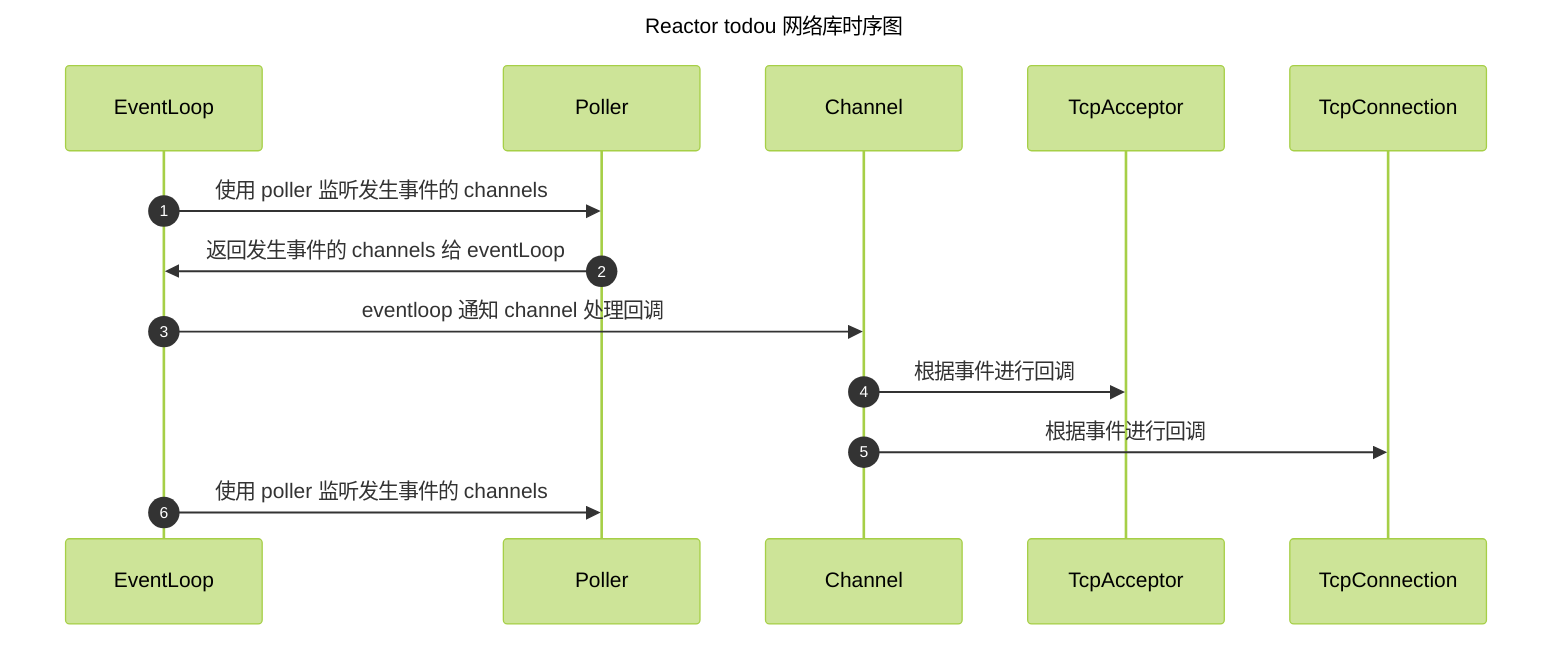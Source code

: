 %% 示例：在代码块顶部配置主题变量
%%{init: {'theme':'forest'}}%%
sequenceDiagram
    title Reactor todou 网络库时序图
    autonumber
    
    participant EventLoop
    participant Poller
    participant Channel
    participant TcpAcceptor
    participant TcpConnection
	
	EventLoop->>Poller: 使用 poller 监听发生事件的 channels
	Poller->>EventLoop: 返回发生事件的 channels 给 eventLoop
	EventLoop->>Channel: eventloop 通知 channel 处理回调
	Channel->> TcpAcceptor: 根据事件进行回调
	Channel->> TcpConnection: 根据事件进行回调
	EventLoop->>Poller: 使用 poller 监听发生事件的 channels
